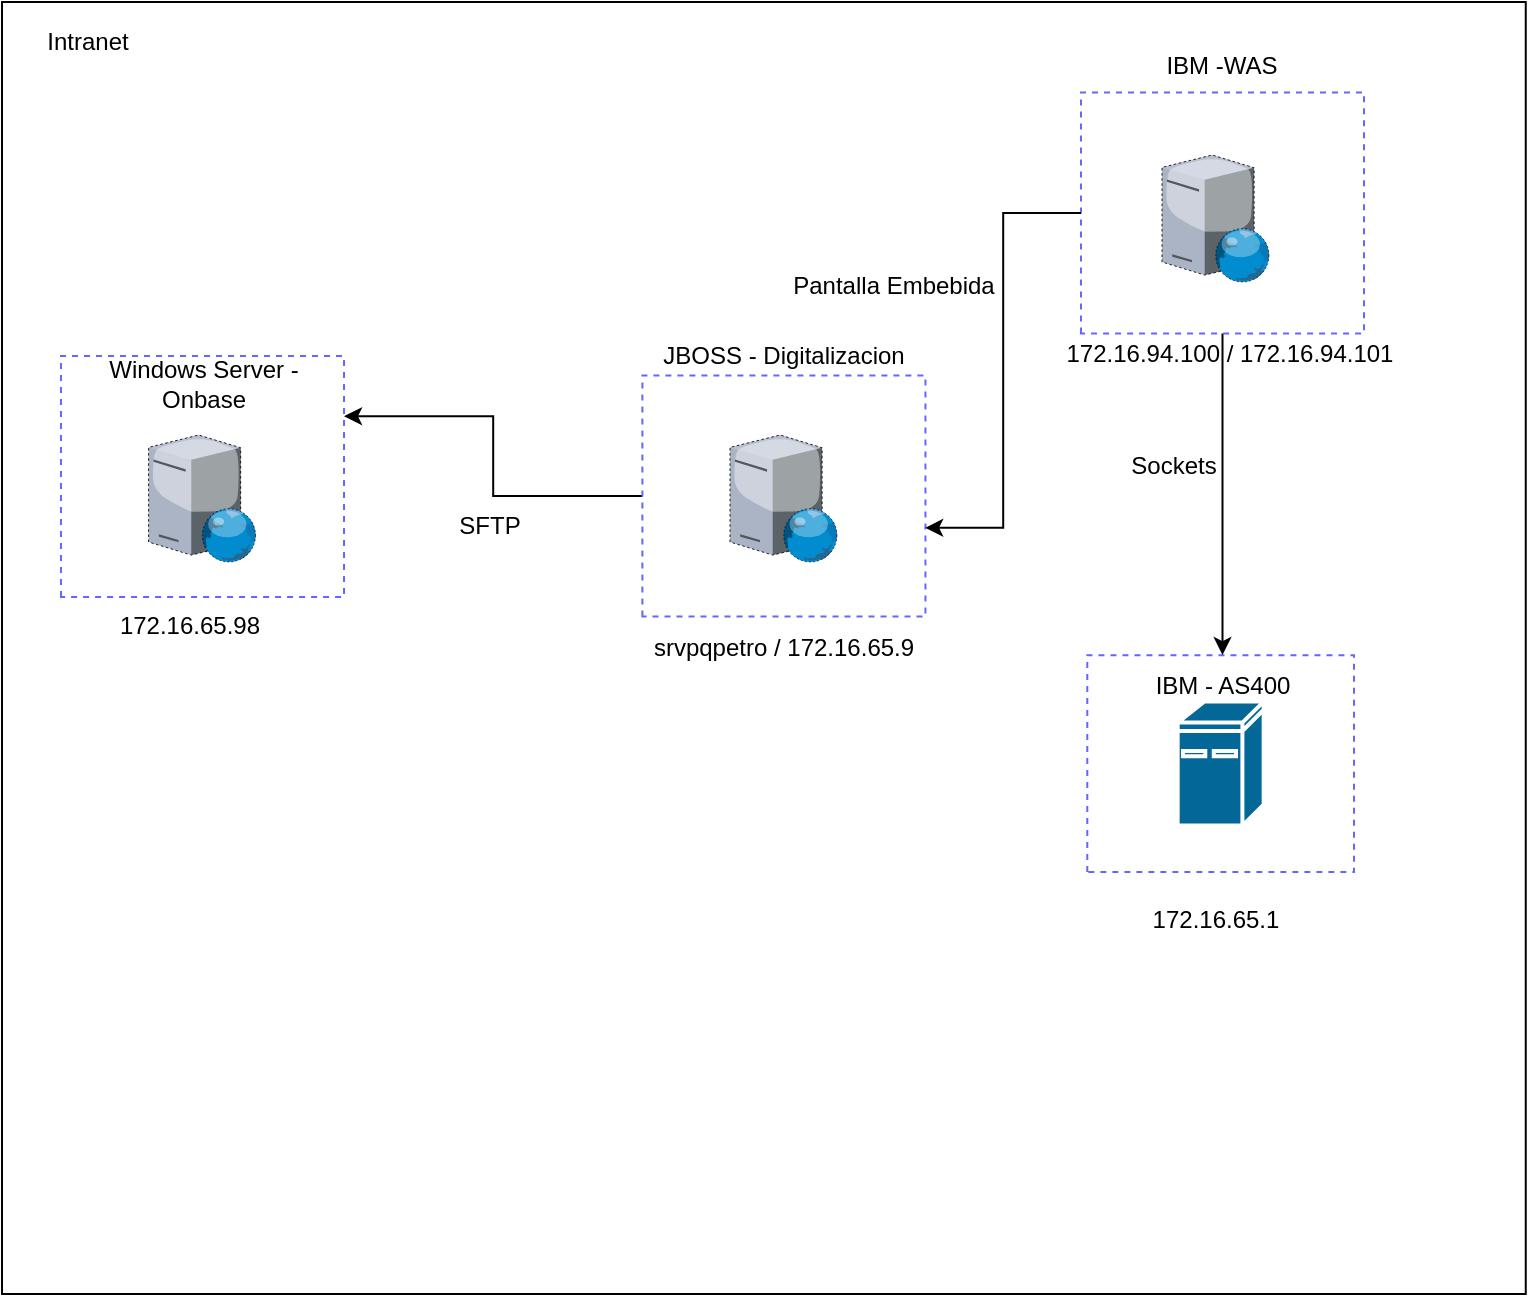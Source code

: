 <mxfile version="27.0.8">
  <diagram name="Página-1" id="1NfzrsSBAQIXd0GixsYl">
    <mxGraphModel dx="1426" dy="751" grid="1" gridSize="10" guides="1" tooltips="1" connect="1" arrows="1" fold="1" page="1" pageScale="1" pageWidth="827" pageHeight="1169" math="0" shadow="0">
      <root>
        <mxCell id="0" />
        <mxCell id="1" parent="0" />
        <mxCell id="kDI3Yf1xW3iRwXi5C575-1" value="" style="rounded=0;whiteSpace=wrap;html=1;glass=0;dashed=1;fillStyle=auto;strokeColor=#6666FF;strokeWidth=1;fillColor=none;gradientColor=default;rotation=-90;" vertex="1" parent="1">
          <mxGeometry x="872.43" y="514.43" width="92.33" height="141.53" as="geometry" />
        </mxCell>
        <mxCell id="kDI3Yf1xW3iRwXi5C575-2" value="" style="rounded=0;whiteSpace=wrap;html=1;movable=0;resizable=0;rotatable=0;deletable=0;editable=0;locked=1;connectable=0;" vertex="1" parent="1">
          <mxGeometry x="330" y="220" width="761.88" height="646" as="geometry" />
        </mxCell>
        <mxCell id="kDI3Yf1xW3iRwXi5C575-3" value="" style="rounded=0;whiteSpace=wrap;html=1;glass=0;dashed=1;fillStyle=auto;strokeColor=#6666FF;strokeWidth=1;fillColor=none;gradientColor=default;rotation=-90;" vertex="1" parent="1">
          <mxGeometry x="885.12" y="534.11" width="108.41" height="133.36" as="geometry" />
        </mxCell>
        <mxCell id="kDI3Yf1xW3iRwXi5C575-4" value="" style="shape=mxgraph.cisco.computers_and_peripherals.ibm_mini_as400;html=1;pointerEvents=1;dashed=0;fillColor=#036897;strokeColor=#ffffff;strokeWidth=2;verticalLabelPosition=bottom;verticalAlign=top;align=center;outlineConnect=0;rounded=0;glass=0;fillStyle=auto;" vertex="1" parent="1">
          <mxGeometry x="917.83" y="569.79" width="43" height="62" as="geometry" />
        </mxCell>
        <mxCell id="kDI3Yf1xW3iRwXi5C575-5" value="" style="verticalLabelPosition=bottom;sketch=0;aspect=fixed;html=1;verticalAlign=top;strokeColor=none;align=center;outlineConnect=0;shape=mxgraph.citrix.web_server;dashed=1;" vertex="1" parent="1">
          <mxGeometry x="910" y="296.51" width="53.93" height="63.45" as="geometry" />
        </mxCell>
        <mxCell id="kDI3Yf1xW3iRwXi5C575-6" style="edgeStyle=orthogonalEdgeStyle;rounded=0;orthogonalLoop=1;jettySize=auto;html=1;" edge="1" parent="1" source="kDI3Yf1xW3iRwXi5C575-7" target="kDI3Yf1xW3iRwXi5C575-9">
          <mxGeometry relative="1" as="geometry" />
        </mxCell>
        <mxCell id="kDI3Yf1xW3iRwXi5C575-7" value="" style="rounded=0;whiteSpace=wrap;html=1;glass=0;dashed=1;fillStyle=auto;strokeColor=#6666FF;strokeWidth=1;fillColor=none;gradientColor=default;rotation=-90;" vertex="1" parent="1">
          <mxGeometry x="880" y="254.7" width="120.5" height="141.53" as="geometry" />
        </mxCell>
        <mxCell id="kDI3Yf1xW3iRwXi5C575-8" value="IBM -WAS" style="text;html=1;strokeColor=none;fillColor=none;align=center;verticalAlign=middle;whiteSpace=wrap;rounded=0;glass=0;dashed=1;fillStyle=auto;" vertex="1" parent="1">
          <mxGeometry x="910.25" y="236.51" width="60" height="30" as="geometry" />
        </mxCell>
        <mxCell id="kDI3Yf1xW3iRwXi5C575-9" value="IBM - AS400" style="text;html=1;strokeColor=none;fillColor=none;align=center;verticalAlign=middle;whiteSpace=wrap;rounded=0;glass=0;dashed=1;fillStyle=auto;" vertex="1" parent="1">
          <mxGeometry x="885.92" y="546.51" width="108.65" height="30" as="geometry" />
        </mxCell>
        <mxCell id="kDI3Yf1xW3iRwXi5C575-10" value="Sockets" style="text;html=1;strokeColor=none;fillColor=none;align=center;verticalAlign=middle;whiteSpace=wrap;rounded=0;glass=0;dashed=1;fillStyle=auto;" vertex="1" parent="1">
          <mxGeometry x="850" y="436.51" width="131.85" height="30" as="geometry" />
        </mxCell>
        <mxCell id="kDI3Yf1xW3iRwXi5C575-11" value="" style="verticalLabelPosition=bottom;sketch=0;aspect=fixed;html=1;verticalAlign=top;strokeColor=none;align=center;outlineConnect=0;shape=mxgraph.citrix.web_server;dashed=1;" vertex="1" parent="1">
          <mxGeometry x="694" y="436.51" width="53.93" height="63.45" as="geometry" />
        </mxCell>
        <mxCell id="kDI3Yf1xW3iRwXi5C575-12" style="edgeStyle=orthogonalEdgeStyle;rounded=0;orthogonalLoop=1;jettySize=auto;html=1;entryX=0.75;entryY=1;entryDx=0;entryDy=0;" edge="1" parent="1" source="kDI3Yf1xW3iRwXi5C575-13" target="kDI3Yf1xW3iRwXi5C575-16">
          <mxGeometry relative="1" as="geometry" />
        </mxCell>
        <mxCell id="kDI3Yf1xW3iRwXi5C575-13" value="" style="rounded=0;whiteSpace=wrap;html=1;glass=0;dashed=1;fillStyle=auto;strokeColor=#6666FF;strokeWidth=1;fillColor=none;gradientColor=default;rotation=-90;" vertex="1" parent="1">
          <mxGeometry x="660.71" y="396.23" width="120.5" height="141.53" as="geometry" />
        </mxCell>
        <mxCell id="kDI3Yf1xW3iRwXi5C575-14" value="Windows Server - Onbase" style="text;html=1;strokeColor=none;fillColor=none;align=center;verticalAlign=middle;whiteSpace=wrap;rounded=0;glass=0;dashed=1;fillStyle=auto;" vertex="1" parent="1">
          <mxGeometry x="370.5" y="396.23" width="120" height="30" as="geometry" />
        </mxCell>
        <mxCell id="kDI3Yf1xW3iRwXi5C575-15" style="edgeStyle=orthogonalEdgeStyle;rounded=0;orthogonalLoop=1;jettySize=auto;html=1;entryX=0.368;entryY=0.999;entryDx=0;entryDy=0;entryPerimeter=0;" edge="1" parent="1" source="kDI3Yf1xW3iRwXi5C575-7" target="kDI3Yf1xW3iRwXi5C575-13">
          <mxGeometry relative="1" as="geometry" />
        </mxCell>
        <mxCell id="kDI3Yf1xW3iRwXi5C575-16" value="" style="rounded=0;whiteSpace=wrap;html=1;glass=0;dashed=1;fillStyle=auto;strokeColor=#6666FF;strokeWidth=1;fillColor=none;gradientColor=default;rotation=-90;" vertex="1" parent="1">
          <mxGeometry x="370.0" y="386.47" width="120.5" height="141.53" as="geometry" />
        </mxCell>
        <mxCell id="kDI3Yf1xW3iRwXi5C575-17" value="" style="verticalLabelPosition=bottom;sketch=0;aspect=fixed;html=1;verticalAlign=top;strokeColor=none;align=center;outlineConnect=0;shape=mxgraph.citrix.web_server;dashed=1;" vertex="1" parent="1">
          <mxGeometry x="403.29" y="436.51" width="53.93" height="63.45" as="geometry" />
        </mxCell>
        <mxCell id="kDI3Yf1xW3iRwXi5C575-18" value="JBOSS - Digitalizacion" style="text;html=1;strokeColor=none;fillColor=none;align=center;verticalAlign=middle;whiteSpace=wrap;rounded=0;glass=0;dashed=1;fillStyle=auto;" vertex="1" parent="1">
          <mxGeometry x="655.04" y="381.51" width="131.85" height="30" as="geometry" />
        </mxCell>
        <mxCell id="kDI3Yf1xW3iRwXi5C575-19" value="Pantalla Embebida" style="text;html=1;strokeColor=none;fillColor=none;align=center;verticalAlign=middle;whiteSpace=wrap;rounded=0;glass=0;dashed=1;fillStyle=auto;" vertex="1" parent="1">
          <mxGeometry x="710" y="346.51" width="131.85" height="30" as="geometry" />
        </mxCell>
        <mxCell id="kDI3Yf1xW3iRwXi5C575-20" value="&lt;div&gt;&lt;span data-teams=&quot;true&quot;&gt;&lt;span dir=&quot;ltr&quot; class=&quot;ui-provider a b c d e f g h i j k l m n o p q r s t u v w x y z ab ac ae af ag ah ai aj ak&quot;&gt;172.16.94.100 / 172.16.94.101&lt;/span&gt;&lt;/span&gt;&lt;br&gt;&lt;/div&gt;" style="text;html=1;strokeColor=none;fillColor=none;align=center;verticalAlign=middle;whiteSpace=wrap;rounded=0;glass=0;dashed=1;fillStyle=auto;" vertex="1" parent="1">
          <mxGeometry x="850" y="381.01" width="187.57" height="30" as="geometry" />
        </mxCell>
        <mxCell id="kDI3Yf1xW3iRwXi5C575-21" value="&lt;br&gt;172.16.65.1" style="text;html=1;strokeColor=none;fillColor=none;align=center;verticalAlign=middle;whiteSpace=wrap;rounded=0;glass=0;dashed=1;fillStyle=auto;" vertex="1" parent="1">
          <mxGeometry x="871.04" y="655.96" width="131.85" height="30" as="geometry" />
        </mxCell>
        <mxCell id="kDI3Yf1xW3iRwXi5C575-22" value="&lt;div&gt;&lt;span data-teams=&quot;true&quot;&gt;&lt;span dir=&quot;ltr&quot; class=&quot;ui-provider a b c d e f g h i j k l m n o p q r s t u v w x y z ab ac ae af ag ah ai aj ak&quot;&gt;srvpqpetro / 172.16.65.9&lt;/span&gt;&lt;/span&gt;&lt;br&gt;&lt;/div&gt;" style="text;html=1;strokeColor=none;fillColor=none;align=center;verticalAlign=middle;whiteSpace=wrap;rounded=0;glass=0;dashed=1;fillStyle=auto;" vertex="1" parent="1">
          <mxGeometry x="627.17" y="528" width="187.57" height="30" as="geometry" />
        </mxCell>
        <mxCell id="kDI3Yf1xW3iRwXi5C575-23" value="Intranet" style="text;html=1;strokeColor=none;fillColor=none;align=center;verticalAlign=middle;whiteSpace=wrap;rounded=0;glass=0;dashed=1;fillStyle=auto;" vertex="1" parent="1">
          <mxGeometry x="343.29" y="224.7" width="60" height="30" as="geometry" />
        </mxCell>
        <mxCell id="kDI3Yf1xW3iRwXi5C575-24" value="&lt;div&gt;&lt;span data-teams=&quot;true&quot;&gt;&lt;span dir=&quot;ltr&quot; class=&quot;ui-provider a b c d e f g h i j k l m n o p q r s t u v w x y z ab ac ae af ag ah ai aj ak&quot;&gt;SFTP&lt;/span&gt;&lt;/span&gt;&lt;br&gt;&lt;/div&gt;" style="text;html=1;strokeColor=none;fillColor=none;align=center;verticalAlign=middle;whiteSpace=wrap;rounded=0;glass=0;dashed=1;fillStyle=auto;" vertex="1" parent="1">
          <mxGeometry x="480" y="466.51" width="187.57" height="30" as="geometry" />
        </mxCell>
        <mxCell id="kDI3Yf1xW3iRwXi5C575-25" value="&lt;div&gt;&lt;span data-teams=&quot;true&quot;&gt;&lt;span dir=&quot;ltr&quot; class=&quot;ui-provider a b c d e f g h i j k l m n o p q r s t u v w x y z ab ac ae af ag ah ai aj ak&quot;&gt;172.16.65.98&lt;/span&gt;&lt;/span&gt;&lt;br&gt;&lt;/div&gt;" style="text;html=1;strokeColor=none;fillColor=none;align=center;verticalAlign=middle;whiteSpace=wrap;rounded=0;glass=0;dashed=1;fillStyle=auto;" vertex="1" parent="1">
          <mxGeometry x="330.0" y="516.51" width="187.57" height="30" as="geometry" />
        </mxCell>
      </root>
    </mxGraphModel>
  </diagram>
</mxfile>
